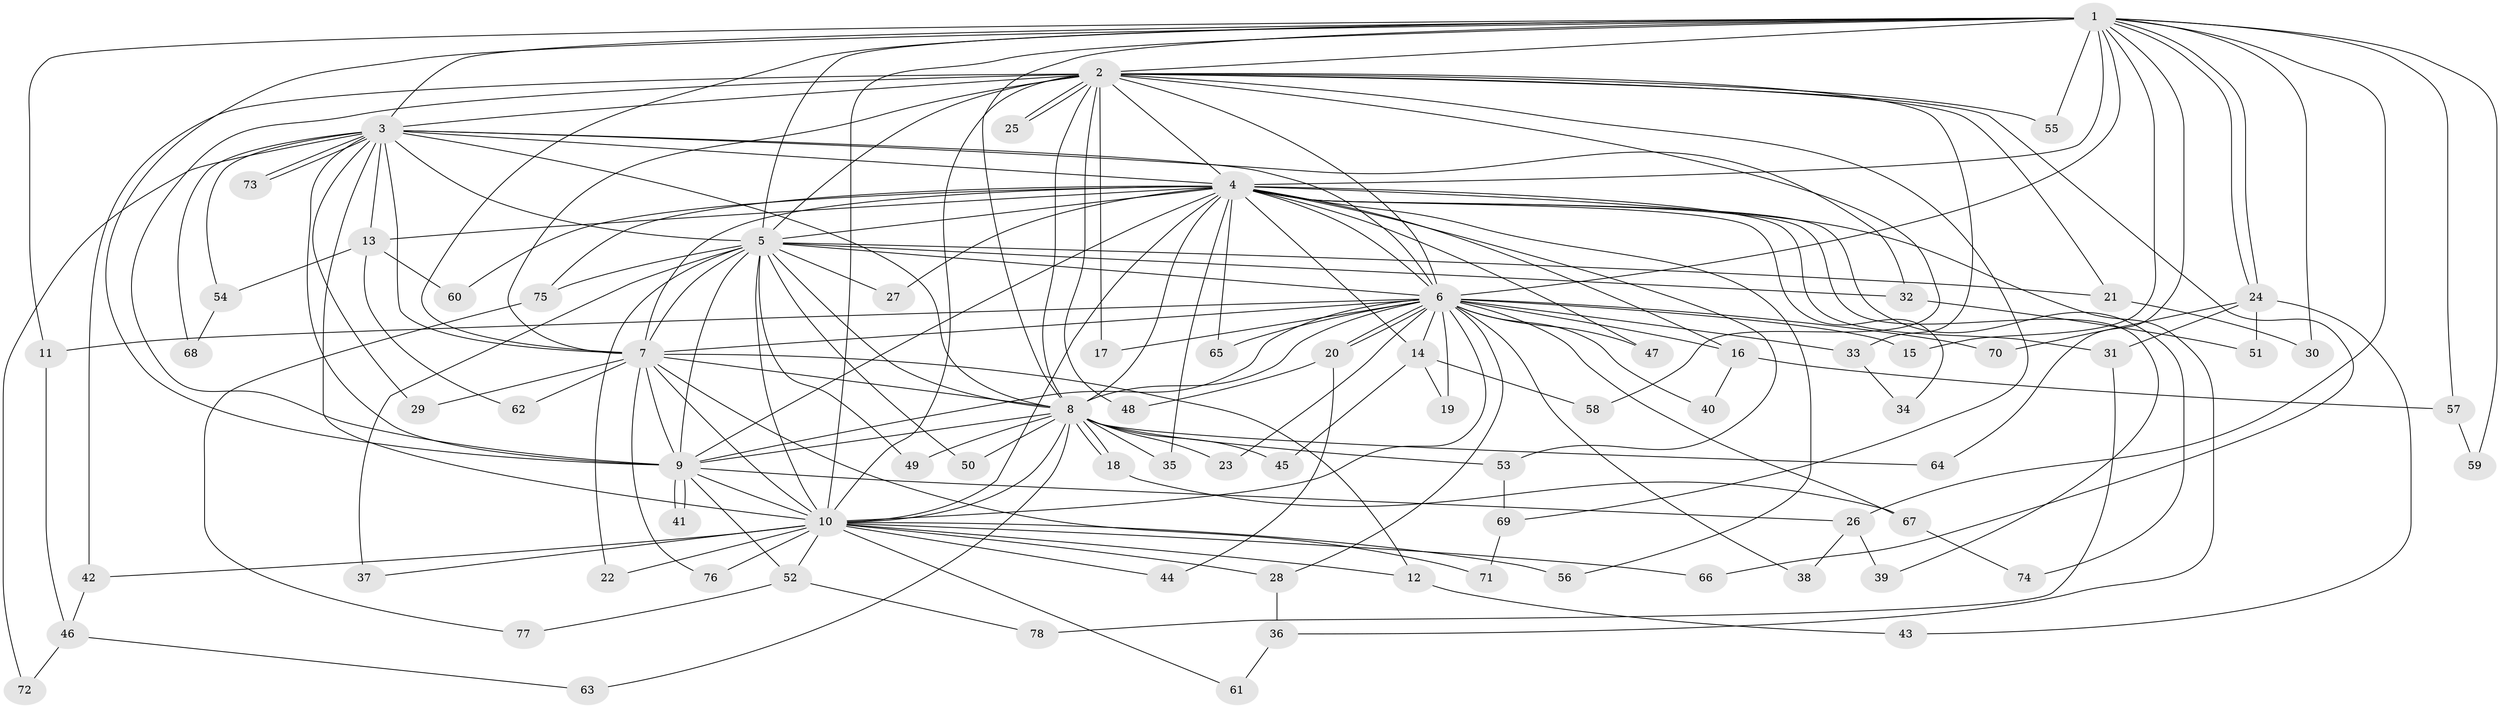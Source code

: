 // coarse degree distribution, {18: 0.05555555555555555, 19: 0.018518518518518517, 14: 0.018518518518518517, 20: 0.018518518518518517, 15: 0.018518518518518517, 23: 0.018518518518518517, 12: 0.018518518518518517, 13: 0.018518518518518517, 3: 0.18518518518518517, 4: 0.09259259259259259, 2: 0.5185185185185185, 6: 0.018518518518518517}
// Generated by graph-tools (version 1.1) at 2025/17/03/04/25 18:17:32]
// undirected, 78 vertices, 181 edges
graph export_dot {
graph [start="1"]
  node [color=gray90,style=filled];
  1;
  2;
  3;
  4;
  5;
  6;
  7;
  8;
  9;
  10;
  11;
  12;
  13;
  14;
  15;
  16;
  17;
  18;
  19;
  20;
  21;
  22;
  23;
  24;
  25;
  26;
  27;
  28;
  29;
  30;
  31;
  32;
  33;
  34;
  35;
  36;
  37;
  38;
  39;
  40;
  41;
  42;
  43;
  44;
  45;
  46;
  47;
  48;
  49;
  50;
  51;
  52;
  53;
  54;
  55;
  56;
  57;
  58;
  59;
  60;
  61;
  62;
  63;
  64;
  65;
  66;
  67;
  68;
  69;
  70;
  71;
  72;
  73;
  74;
  75;
  76;
  77;
  78;
  1 -- 2;
  1 -- 3;
  1 -- 4;
  1 -- 5;
  1 -- 6;
  1 -- 7;
  1 -- 8;
  1 -- 9;
  1 -- 10;
  1 -- 11;
  1 -- 15;
  1 -- 24;
  1 -- 24;
  1 -- 26;
  1 -- 30;
  1 -- 55;
  1 -- 57;
  1 -- 59;
  1 -- 64;
  2 -- 3;
  2 -- 4;
  2 -- 5;
  2 -- 6;
  2 -- 7;
  2 -- 8;
  2 -- 9;
  2 -- 10;
  2 -- 17;
  2 -- 21;
  2 -- 25;
  2 -- 25;
  2 -- 33;
  2 -- 42;
  2 -- 48;
  2 -- 55;
  2 -- 58;
  2 -- 66;
  2 -- 69;
  3 -- 4;
  3 -- 5;
  3 -- 6;
  3 -- 7;
  3 -- 8;
  3 -- 9;
  3 -- 10;
  3 -- 13;
  3 -- 29;
  3 -- 32;
  3 -- 54;
  3 -- 68;
  3 -- 72;
  3 -- 73;
  3 -- 73;
  4 -- 5;
  4 -- 6;
  4 -- 7;
  4 -- 8;
  4 -- 9;
  4 -- 10;
  4 -- 13;
  4 -- 14;
  4 -- 16;
  4 -- 27;
  4 -- 31;
  4 -- 34;
  4 -- 35;
  4 -- 36;
  4 -- 39;
  4 -- 47;
  4 -- 53;
  4 -- 56;
  4 -- 60;
  4 -- 65;
  4 -- 74;
  4 -- 75;
  5 -- 6;
  5 -- 7;
  5 -- 8;
  5 -- 9;
  5 -- 10;
  5 -- 21;
  5 -- 22;
  5 -- 27;
  5 -- 32;
  5 -- 37;
  5 -- 49;
  5 -- 50;
  5 -- 75;
  6 -- 7;
  6 -- 8;
  6 -- 9;
  6 -- 10;
  6 -- 11;
  6 -- 14;
  6 -- 15;
  6 -- 16;
  6 -- 17;
  6 -- 19;
  6 -- 20;
  6 -- 20;
  6 -- 23;
  6 -- 28;
  6 -- 33;
  6 -- 38;
  6 -- 40;
  6 -- 47;
  6 -- 65;
  6 -- 67;
  6 -- 70;
  7 -- 8;
  7 -- 9;
  7 -- 10;
  7 -- 12;
  7 -- 29;
  7 -- 62;
  7 -- 71;
  7 -- 76;
  8 -- 9;
  8 -- 10;
  8 -- 18;
  8 -- 18;
  8 -- 23;
  8 -- 35;
  8 -- 45;
  8 -- 49;
  8 -- 50;
  8 -- 53;
  8 -- 63;
  8 -- 64;
  9 -- 10;
  9 -- 26;
  9 -- 41;
  9 -- 41;
  9 -- 52;
  10 -- 12;
  10 -- 22;
  10 -- 28;
  10 -- 37;
  10 -- 42;
  10 -- 44;
  10 -- 52;
  10 -- 56;
  10 -- 61;
  10 -- 66;
  10 -- 76;
  11 -- 46;
  12 -- 43;
  13 -- 54;
  13 -- 60;
  13 -- 62;
  14 -- 19;
  14 -- 45;
  14 -- 58;
  16 -- 40;
  16 -- 57;
  18 -- 67;
  20 -- 44;
  20 -- 48;
  21 -- 30;
  24 -- 31;
  24 -- 43;
  24 -- 51;
  24 -- 70;
  26 -- 38;
  26 -- 39;
  28 -- 36;
  31 -- 78;
  32 -- 51;
  33 -- 34;
  36 -- 61;
  42 -- 46;
  46 -- 63;
  46 -- 72;
  52 -- 77;
  52 -- 78;
  53 -- 69;
  54 -- 68;
  57 -- 59;
  67 -- 74;
  69 -- 71;
  75 -- 77;
}
